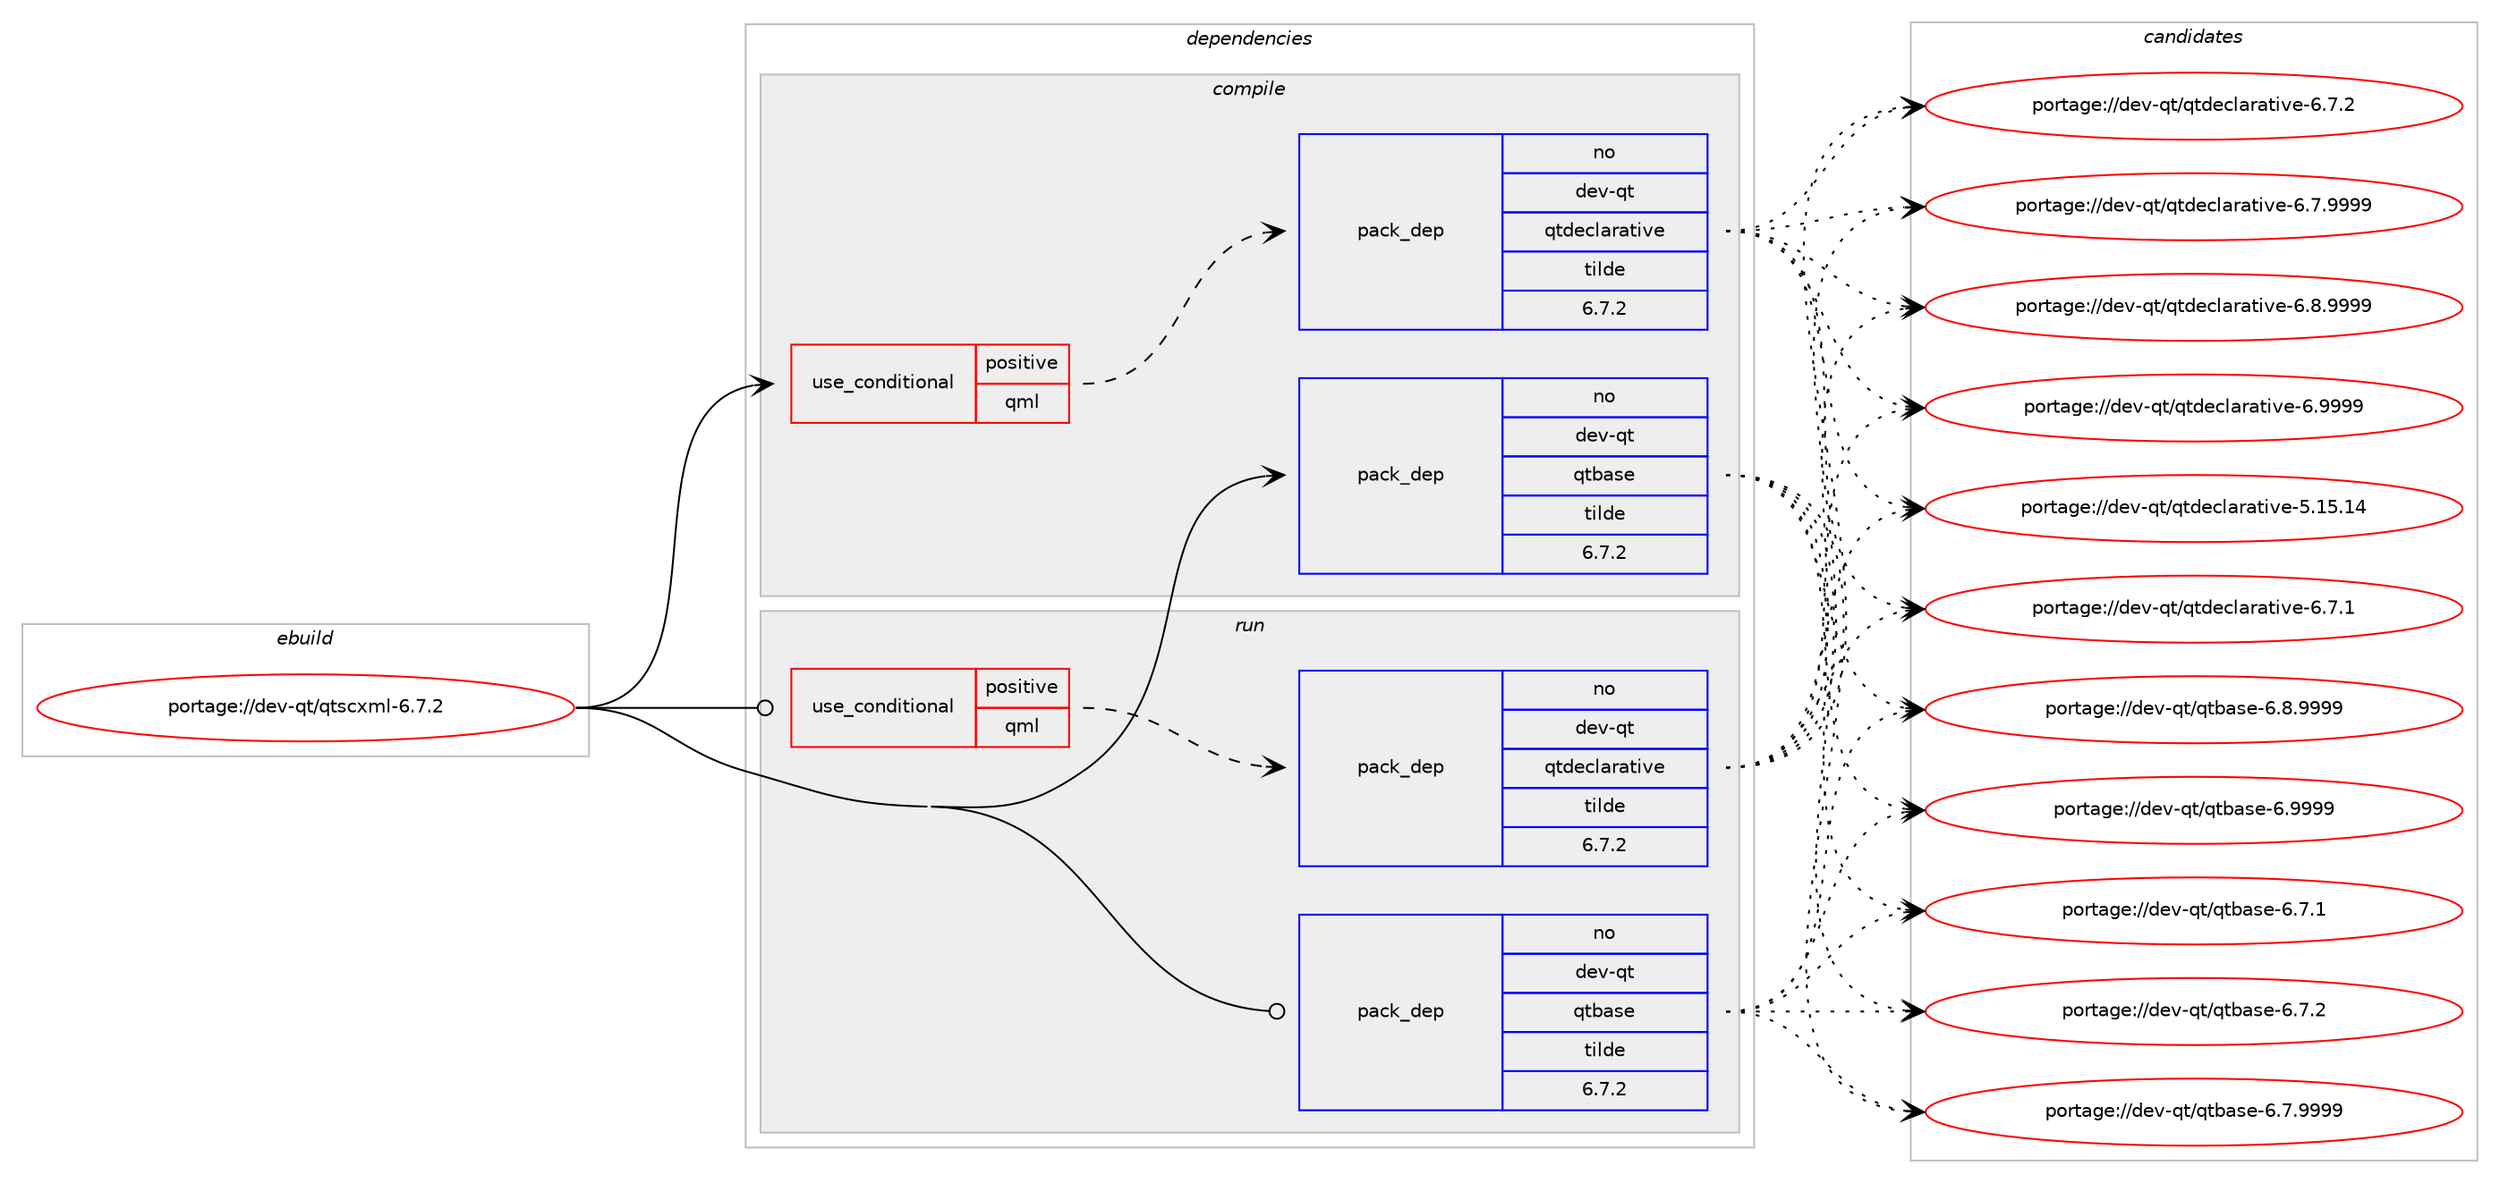 digraph prolog {

# *************
# Graph options
# *************

newrank=true;
concentrate=true;
compound=true;
graph [rankdir=LR,fontname=Helvetica,fontsize=10,ranksep=1.5];#, ranksep=2.5, nodesep=0.2];
edge  [arrowhead=vee];
node  [fontname=Helvetica,fontsize=10];

# **********
# The ebuild
# **********

subgraph cluster_leftcol {
color=gray;
rank=same;
label=<<i>ebuild</i>>;
id [label="portage://dev-qt/qtscxml-6.7.2", color=red, width=4, href="../dev-qt/qtscxml-6.7.2.svg"];
}

# ****************
# The dependencies
# ****************

subgraph cluster_midcol {
color=gray;
label=<<i>dependencies</i>>;
subgraph cluster_compile {
fillcolor="#eeeeee";
style=filled;
label=<<i>compile</i>>;
subgraph cond41014 {
dependency86139 [label=<<TABLE BORDER="0" CELLBORDER="1" CELLSPACING="0" CELLPADDING="4"><TR><TD ROWSPAN="3" CELLPADDING="10">use_conditional</TD></TR><TR><TD>positive</TD></TR><TR><TD>qml</TD></TR></TABLE>>, shape=none, color=red];
subgraph pack43885 {
dependency86140 [label=<<TABLE BORDER="0" CELLBORDER="1" CELLSPACING="0" CELLPADDING="4" WIDTH="220"><TR><TD ROWSPAN="6" CELLPADDING="30">pack_dep</TD></TR><TR><TD WIDTH="110">no</TD></TR><TR><TD>dev-qt</TD></TR><TR><TD>qtdeclarative</TD></TR><TR><TD>tilde</TD></TR><TR><TD>6.7.2</TD></TR></TABLE>>, shape=none, color=blue];
}
dependency86139:e -> dependency86140:w [weight=20,style="dashed",arrowhead="vee"];
}
id:e -> dependency86139:w [weight=20,style="solid",arrowhead="vee"];
subgraph pack43886 {
dependency86141 [label=<<TABLE BORDER="0" CELLBORDER="1" CELLSPACING="0" CELLPADDING="4" WIDTH="220"><TR><TD ROWSPAN="6" CELLPADDING="30">pack_dep</TD></TR><TR><TD WIDTH="110">no</TD></TR><TR><TD>dev-qt</TD></TR><TR><TD>qtbase</TD></TR><TR><TD>tilde</TD></TR><TR><TD>6.7.2</TD></TR></TABLE>>, shape=none, color=blue];
}
id:e -> dependency86141:w [weight=20,style="solid",arrowhead="vee"];
}
subgraph cluster_compileandrun {
fillcolor="#eeeeee";
style=filled;
label=<<i>compile and run</i>>;
}
subgraph cluster_run {
fillcolor="#eeeeee";
style=filled;
label=<<i>run</i>>;
subgraph cond41015 {
dependency86142 [label=<<TABLE BORDER="0" CELLBORDER="1" CELLSPACING="0" CELLPADDING="4"><TR><TD ROWSPAN="3" CELLPADDING="10">use_conditional</TD></TR><TR><TD>positive</TD></TR><TR><TD>qml</TD></TR></TABLE>>, shape=none, color=red];
subgraph pack43887 {
dependency86143 [label=<<TABLE BORDER="0" CELLBORDER="1" CELLSPACING="0" CELLPADDING="4" WIDTH="220"><TR><TD ROWSPAN="6" CELLPADDING="30">pack_dep</TD></TR><TR><TD WIDTH="110">no</TD></TR><TR><TD>dev-qt</TD></TR><TR><TD>qtdeclarative</TD></TR><TR><TD>tilde</TD></TR><TR><TD>6.7.2</TD></TR></TABLE>>, shape=none, color=blue];
}
dependency86142:e -> dependency86143:w [weight=20,style="dashed",arrowhead="vee"];
}
id:e -> dependency86142:w [weight=20,style="solid",arrowhead="odot"];
subgraph pack43888 {
dependency86144 [label=<<TABLE BORDER="0" CELLBORDER="1" CELLSPACING="0" CELLPADDING="4" WIDTH="220"><TR><TD ROWSPAN="6" CELLPADDING="30">pack_dep</TD></TR><TR><TD WIDTH="110">no</TD></TR><TR><TD>dev-qt</TD></TR><TR><TD>qtbase</TD></TR><TR><TD>tilde</TD></TR><TR><TD>6.7.2</TD></TR></TABLE>>, shape=none, color=blue];
}
id:e -> dependency86144:w [weight=20,style="solid",arrowhead="odot"];
}
}

# **************
# The candidates
# **************

subgraph cluster_choices {
rank=same;
color=gray;
label=<<i>candidates</i>>;

subgraph choice43885 {
color=black;
nodesep=1;
choice10010111845113116471131161001019910897114971161051181014553464953464952 [label="portage://dev-qt/qtdeclarative-5.15.14", color=red, width=4,href="../dev-qt/qtdeclarative-5.15.14.svg"];
choice1001011184511311647113116100101991089711497116105118101455446554649 [label="portage://dev-qt/qtdeclarative-6.7.1", color=red, width=4,href="../dev-qt/qtdeclarative-6.7.1.svg"];
choice1001011184511311647113116100101991089711497116105118101455446554650 [label="portage://dev-qt/qtdeclarative-6.7.2", color=red, width=4,href="../dev-qt/qtdeclarative-6.7.2.svg"];
choice1001011184511311647113116100101991089711497116105118101455446554657575757 [label="portage://dev-qt/qtdeclarative-6.7.9999", color=red, width=4,href="../dev-qt/qtdeclarative-6.7.9999.svg"];
choice1001011184511311647113116100101991089711497116105118101455446564657575757 [label="portage://dev-qt/qtdeclarative-6.8.9999", color=red, width=4,href="../dev-qt/qtdeclarative-6.8.9999.svg"];
choice100101118451131164711311610010199108971149711610511810145544657575757 [label="portage://dev-qt/qtdeclarative-6.9999", color=red, width=4,href="../dev-qt/qtdeclarative-6.9999.svg"];
dependency86140:e -> choice10010111845113116471131161001019910897114971161051181014553464953464952:w [style=dotted,weight="100"];
dependency86140:e -> choice1001011184511311647113116100101991089711497116105118101455446554649:w [style=dotted,weight="100"];
dependency86140:e -> choice1001011184511311647113116100101991089711497116105118101455446554650:w [style=dotted,weight="100"];
dependency86140:e -> choice1001011184511311647113116100101991089711497116105118101455446554657575757:w [style=dotted,weight="100"];
dependency86140:e -> choice1001011184511311647113116100101991089711497116105118101455446564657575757:w [style=dotted,weight="100"];
dependency86140:e -> choice100101118451131164711311610010199108971149711610511810145544657575757:w [style=dotted,weight="100"];
}
subgraph choice43886 {
color=black;
nodesep=1;
choice10010111845113116471131169897115101455446554649 [label="portage://dev-qt/qtbase-6.7.1", color=red, width=4,href="../dev-qt/qtbase-6.7.1.svg"];
choice10010111845113116471131169897115101455446554650 [label="portage://dev-qt/qtbase-6.7.2", color=red, width=4,href="../dev-qt/qtbase-6.7.2.svg"];
choice10010111845113116471131169897115101455446554657575757 [label="portage://dev-qt/qtbase-6.7.9999", color=red, width=4,href="../dev-qt/qtbase-6.7.9999.svg"];
choice10010111845113116471131169897115101455446564657575757 [label="portage://dev-qt/qtbase-6.8.9999", color=red, width=4,href="../dev-qt/qtbase-6.8.9999.svg"];
choice1001011184511311647113116989711510145544657575757 [label="portage://dev-qt/qtbase-6.9999", color=red, width=4,href="../dev-qt/qtbase-6.9999.svg"];
dependency86141:e -> choice10010111845113116471131169897115101455446554649:w [style=dotted,weight="100"];
dependency86141:e -> choice10010111845113116471131169897115101455446554650:w [style=dotted,weight="100"];
dependency86141:e -> choice10010111845113116471131169897115101455446554657575757:w [style=dotted,weight="100"];
dependency86141:e -> choice10010111845113116471131169897115101455446564657575757:w [style=dotted,weight="100"];
dependency86141:e -> choice1001011184511311647113116989711510145544657575757:w [style=dotted,weight="100"];
}
subgraph choice43887 {
color=black;
nodesep=1;
choice10010111845113116471131161001019910897114971161051181014553464953464952 [label="portage://dev-qt/qtdeclarative-5.15.14", color=red, width=4,href="../dev-qt/qtdeclarative-5.15.14.svg"];
choice1001011184511311647113116100101991089711497116105118101455446554649 [label="portage://dev-qt/qtdeclarative-6.7.1", color=red, width=4,href="../dev-qt/qtdeclarative-6.7.1.svg"];
choice1001011184511311647113116100101991089711497116105118101455446554650 [label="portage://dev-qt/qtdeclarative-6.7.2", color=red, width=4,href="../dev-qt/qtdeclarative-6.7.2.svg"];
choice1001011184511311647113116100101991089711497116105118101455446554657575757 [label="portage://dev-qt/qtdeclarative-6.7.9999", color=red, width=4,href="../dev-qt/qtdeclarative-6.7.9999.svg"];
choice1001011184511311647113116100101991089711497116105118101455446564657575757 [label="portage://dev-qt/qtdeclarative-6.8.9999", color=red, width=4,href="../dev-qt/qtdeclarative-6.8.9999.svg"];
choice100101118451131164711311610010199108971149711610511810145544657575757 [label="portage://dev-qt/qtdeclarative-6.9999", color=red, width=4,href="../dev-qt/qtdeclarative-6.9999.svg"];
dependency86143:e -> choice10010111845113116471131161001019910897114971161051181014553464953464952:w [style=dotted,weight="100"];
dependency86143:e -> choice1001011184511311647113116100101991089711497116105118101455446554649:w [style=dotted,weight="100"];
dependency86143:e -> choice1001011184511311647113116100101991089711497116105118101455446554650:w [style=dotted,weight="100"];
dependency86143:e -> choice1001011184511311647113116100101991089711497116105118101455446554657575757:w [style=dotted,weight="100"];
dependency86143:e -> choice1001011184511311647113116100101991089711497116105118101455446564657575757:w [style=dotted,weight="100"];
dependency86143:e -> choice100101118451131164711311610010199108971149711610511810145544657575757:w [style=dotted,weight="100"];
}
subgraph choice43888 {
color=black;
nodesep=1;
choice10010111845113116471131169897115101455446554649 [label="portage://dev-qt/qtbase-6.7.1", color=red, width=4,href="../dev-qt/qtbase-6.7.1.svg"];
choice10010111845113116471131169897115101455446554650 [label="portage://dev-qt/qtbase-6.7.2", color=red, width=4,href="../dev-qt/qtbase-6.7.2.svg"];
choice10010111845113116471131169897115101455446554657575757 [label="portage://dev-qt/qtbase-6.7.9999", color=red, width=4,href="../dev-qt/qtbase-6.7.9999.svg"];
choice10010111845113116471131169897115101455446564657575757 [label="portage://dev-qt/qtbase-6.8.9999", color=red, width=4,href="../dev-qt/qtbase-6.8.9999.svg"];
choice1001011184511311647113116989711510145544657575757 [label="portage://dev-qt/qtbase-6.9999", color=red, width=4,href="../dev-qt/qtbase-6.9999.svg"];
dependency86144:e -> choice10010111845113116471131169897115101455446554649:w [style=dotted,weight="100"];
dependency86144:e -> choice10010111845113116471131169897115101455446554650:w [style=dotted,weight="100"];
dependency86144:e -> choice10010111845113116471131169897115101455446554657575757:w [style=dotted,weight="100"];
dependency86144:e -> choice10010111845113116471131169897115101455446564657575757:w [style=dotted,weight="100"];
dependency86144:e -> choice1001011184511311647113116989711510145544657575757:w [style=dotted,weight="100"];
}
}

}
